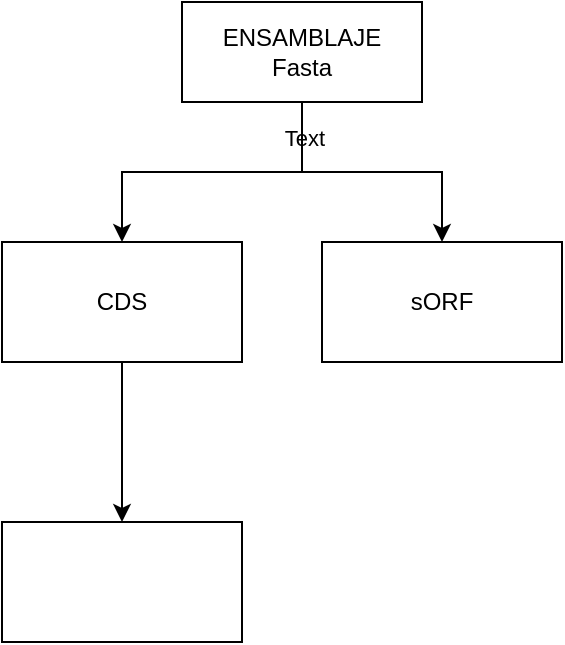 <mxfile version="24.0.7" type="github">
  <diagram name="Página-1" id="lsY_AHojMyWDu4EsEvxC">
    <mxGraphModel dx="1050" dy="557" grid="1" gridSize="10" guides="1" tooltips="1" connect="1" arrows="1" fold="1" page="1" pageScale="1" pageWidth="850" pageHeight="1100" math="0" shadow="0">
      <root>
        <mxCell id="0" />
        <mxCell id="1" parent="0" />
        <mxCell id="PLAqqT9fA4ukugUgmhYn-4" value="" style="edgeStyle=orthogonalEdgeStyle;rounded=0;orthogonalLoop=1;jettySize=auto;html=1;" edge="1" parent="1" source="PLAqqT9fA4ukugUgmhYn-1" target="PLAqqT9fA4ukugUgmhYn-3">
          <mxGeometry relative="1" as="geometry" />
        </mxCell>
        <mxCell id="PLAqqT9fA4ukugUgmhYn-10" value="Text" style="edgeLabel;html=1;align=center;verticalAlign=middle;resizable=0;points=[];" vertex="1" connectable="0" parent="PLAqqT9fA4ukugUgmhYn-4">
          <mxGeometry x="-0.775" y="1" relative="1" as="geometry">
            <mxPoint as="offset" />
          </mxGeometry>
        </mxCell>
        <mxCell id="PLAqqT9fA4ukugUgmhYn-11" style="edgeStyle=orthogonalEdgeStyle;rounded=0;orthogonalLoop=1;jettySize=auto;html=1;entryX=0.5;entryY=0;entryDx=0;entryDy=0;" edge="1" parent="1" source="PLAqqT9fA4ukugUgmhYn-1" target="PLAqqT9fA4ukugUgmhYn-7">
          <mxGeometry relative="1" as="geometry">
            <mxPoint x="430" y="120" as="targetPoint" />
          </mxGeometry>
        </mxCell>
        <mxCell id="PLAqqT9fA4ukugUgmhYn-1" value="ENSAMBLAJE&lt;br&gt;Fasta" style="rounded=0;whiteSpace=wrap;html=1;" vertex="1" parent="1">
          <mxGeometry x="330" y="40" width="120" height="50" as="geometry" />
        </mxCell>
        <mxCell id="PLAqqT9fA4ukugUgmhYn-13" value="" style="edgeStyle=orthogonalEdgeStyle;rounded=0;orthogonalLoop=1;jettySize=auto;html=1;" edge="1" parent="1" source="PLAqqT9fA4ukugUgmhYn-3" target="PLAqqT9fA4ukugUgmhYn-12">
          <mxGeometry relative="1" as="geometry" />
        </mxCell>
        <mxCell id="PLAqqT9fA4ukugUgmhYn-3" value="CDS" style="whiteSpace=wrap;html=1;rounded=0;" vertex="1" parent="1">
          <mxGeometry x="240" y="160" width="120" height="60" as="geometry" />
        </mxCell>
        <mxCell id="PLAqqT9fA4ukugUgmhYn-7" value="sORF" style="whiteSpace=wrap;html=1;rounded=0;" vertex="1" parent="1">
          <mxGeometry x="400" y="160" width="120" height="60" as="geometry" />
        </mxCell>
        <mxCell id="PLAqqT9fA4ukugUgmhYn-12" value="" style="rounded=0;whiteSpace=wrap;html=1;" vertex="1" parent="1">
          <mxGeometry x="240" y="300" width="120" height="60" as="geometry" />
        </mxCell>
      </root>
    </mxGraphModel>
  </diagram>
</mxfile>
